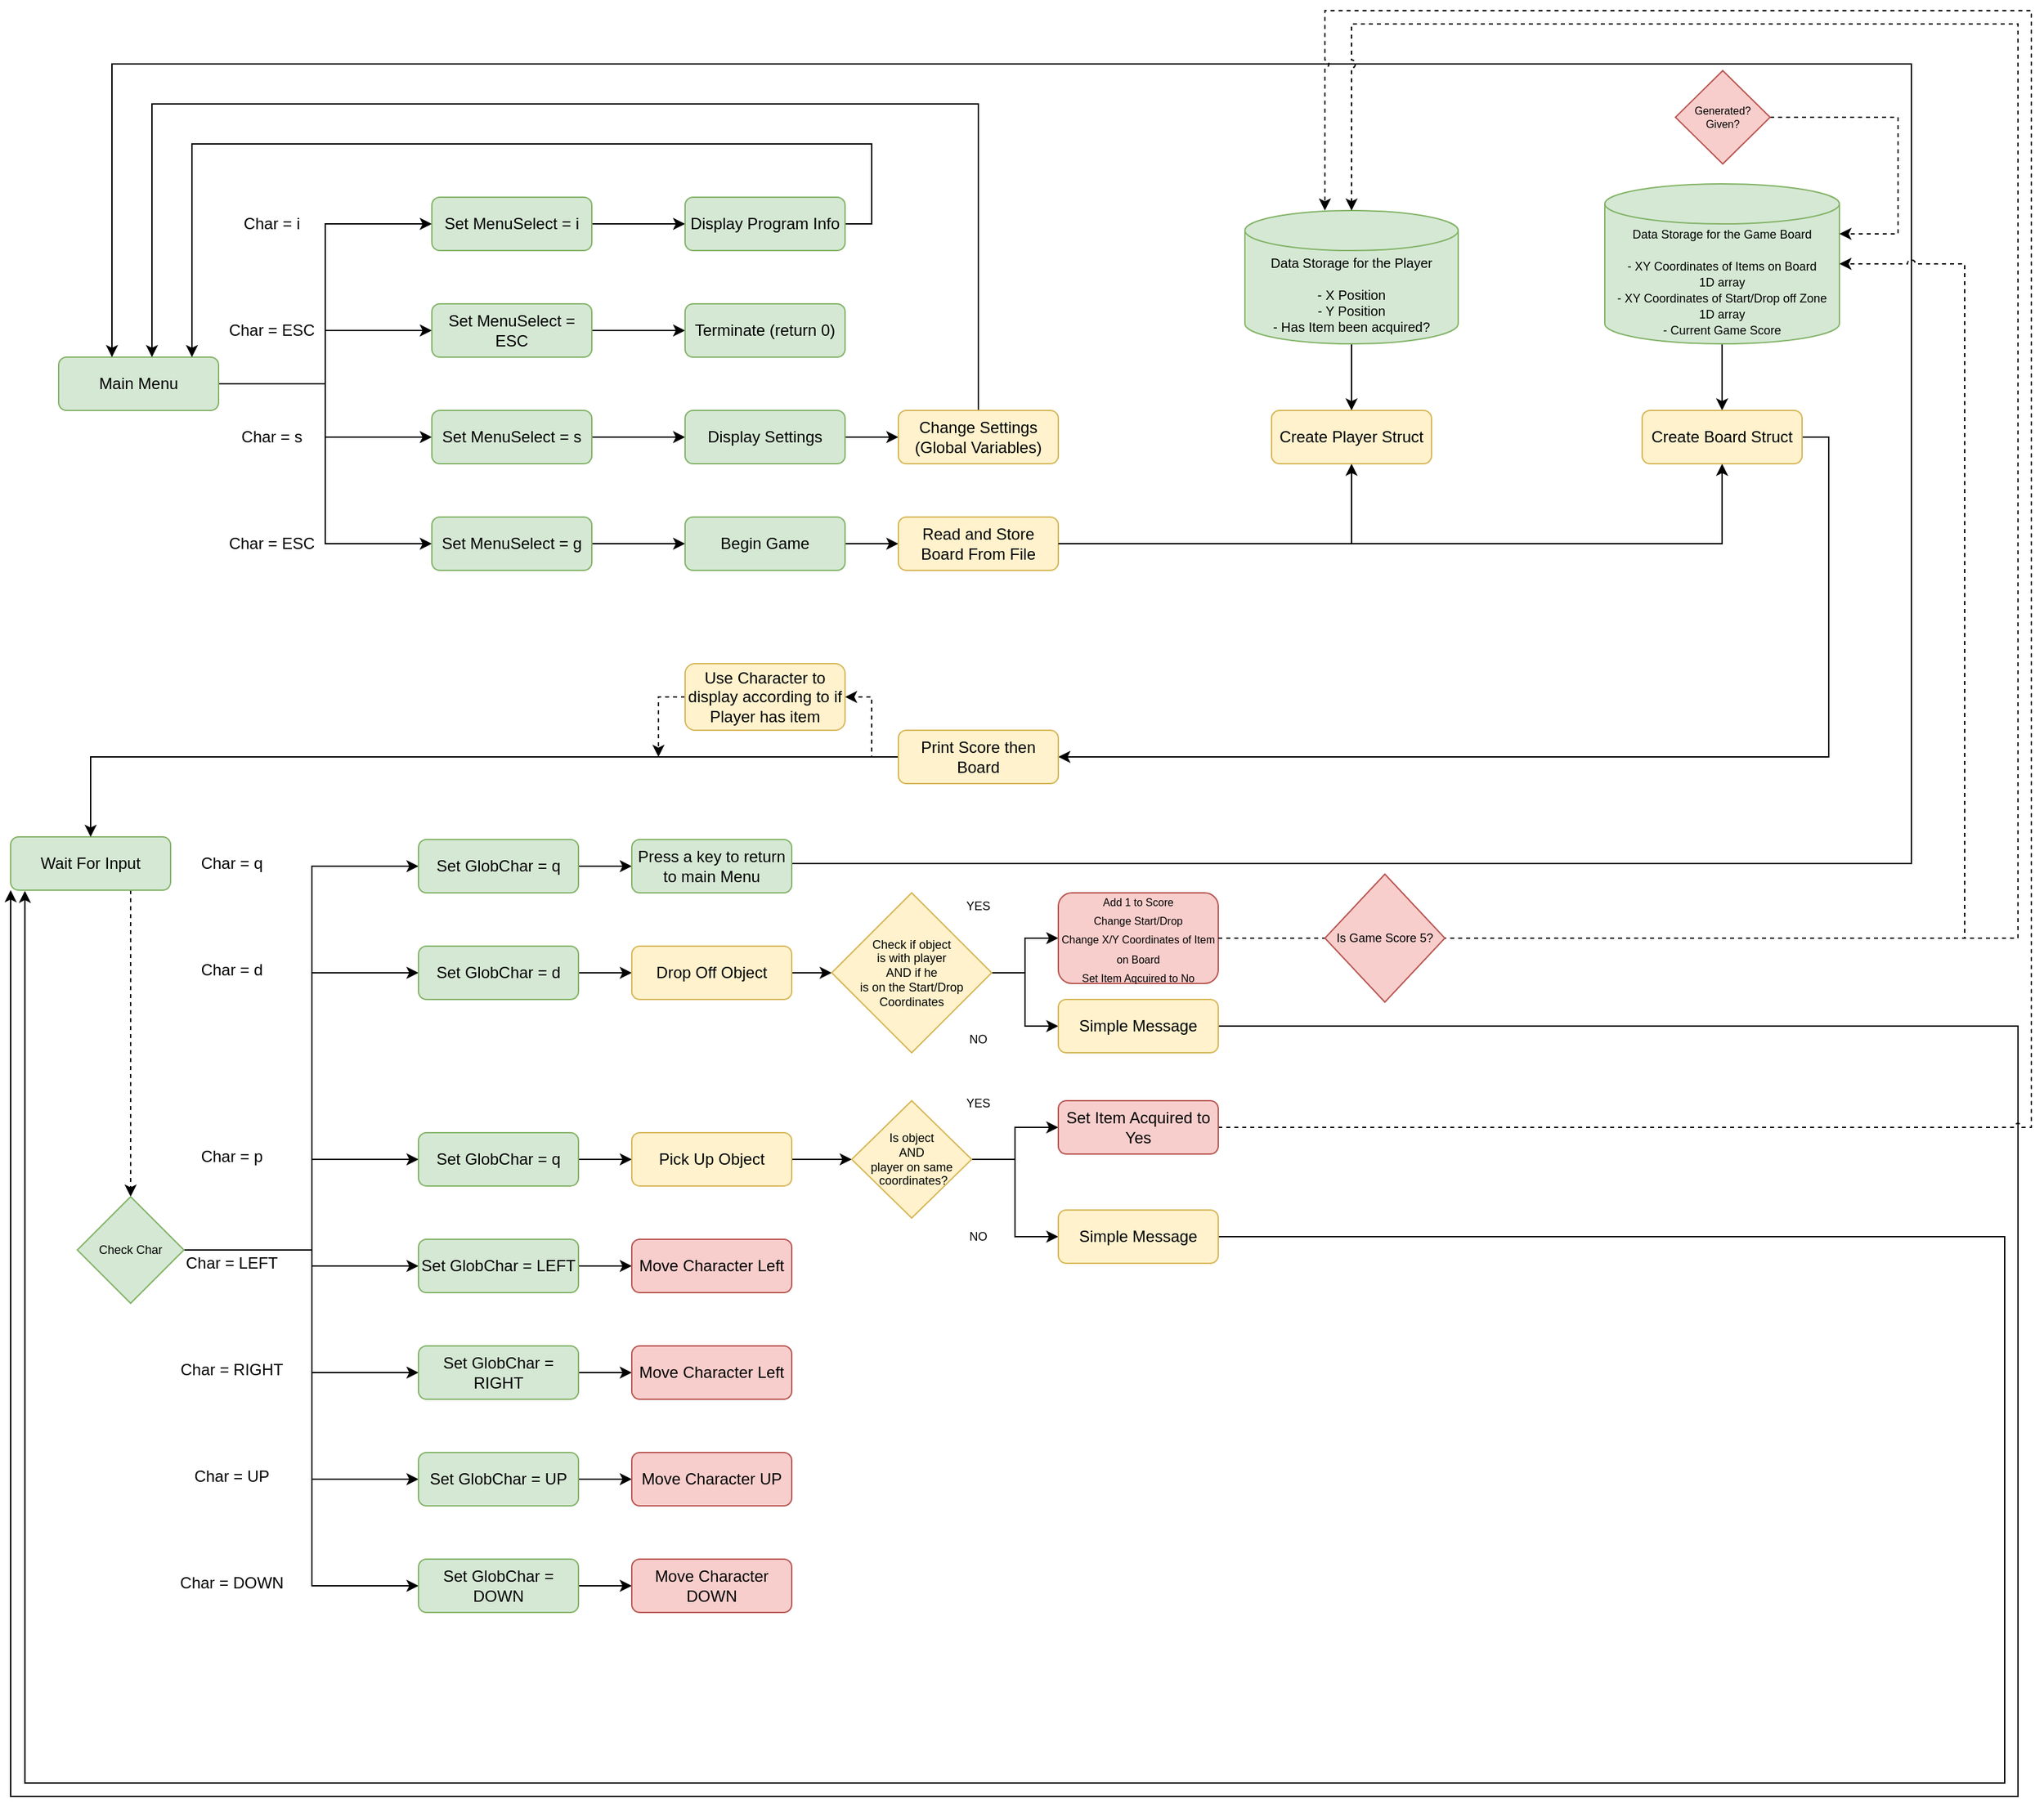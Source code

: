 <mxfile version="14.7.3" type="device"><diagram id="C5RBs43oDa-KdzZeNtuy" name="Page-1"><mxGraphModel dx="1422" dy="762" grid="1" gridSize="10" guides="1" tooltips="1" connect="1" arrows="1" fold="1" page="1" pageScale="1" pageWidth="827" pageHeight="1169" math="0" shadow="0"><root><mxCell id="WIyWlLk6GJQsqaUBKTNV-0"/><mxCell id="WIyWlLk6GJQsqaUBKTNV-1" parent="WIyWlLk6GJQsqaUBKTNV-0"/><mxCell id="qCVKLZV5B1UvYebXT7lC-107" style="edgeStyle=orthogonalEdgeStyle;rounded=0;jumpStyle=arc;orthogonalLoop=1;jettySize=auto;html=1;exitX=0.75;exitY=1;exitDx=0;exitDy=0;entryX=0.5;entryY=0;entryDx=0;entryDy=0;dashed=1;fontSize=9;strokeColor=#000000;" edge="1" parent="WIyWlLk6GJQsqaUBKTNV-1" source="WIyWlLk6GJQsqaUBKTNV-3" target="qCVKLZV5B1UvYebXT7lC-106"><mxGeometry relative="1" as="geometry"/></mxCell><mxCell id="WIyWlLk6GJQsqaUBKTNV-3" value="Wait For Input" style="rounded=1;whiteSpace=wrap;html=1;fontSize=12;glass=0;strokeWidth=1;shadow=0;fillColor=#d5e8d4;strokeColor=#82b366;" parent="WIyWlLk6GJQsqaUBKTNV-1" vertex="1"><mxGeometry x="14" y="640" width="120" height="40" as="geometry"/></mxCell><mxCell id="qCVKLZV5B1UvYebXT7lC-5" style="edgeStyle=orthogonalEdgeStyle;rounded=0;orthogonalLoop=1;jettySize=auto;html=1;exitX=1;exitY=0.5;exitDx=0;exitDy=0;entryX=0;entryY=0.5;entryDx=0;entryDy=0;fillColor=#d5e8d4;" edge="1" parent="WIyWlLk6GJQsqaUBKTNV-1" source="qCVKLZV5B1UvYebXT7lC-106" target="qCVKLZV5B1UvYebXT7lC-0"><mxGeometry relative="1" as="geometry"><mxPoint x="160" y="1002" as="sourcePoint"/><Array as="points"><mxPoint x="240" y="950"/><mxPoint x="240" y="882"/></Array></mxGeometry></mxCell><mxCell id="qCVKLZV5B1UvYebXT7lC-6" style="edgeStyle=orthogonalEdgeStyle;rounded=0;orthogonalLoop=1;jettySize=auto;html=1;exitX=0.25;exitY=0;exitDx=0;exitDy=0;entryX=0;entryY=0.5;entryDx=0;entryDy=0;fillColor=#d5e8d4;" edge="1" parent="WIyWlLk6GJQsqaUBKTNV-1" source="qCVKLZV5B1UvYebXT7lC-13" target="qCVKLZV5B1UvYebXT7lC-1"><mxGeometry relative="1" as="geometry"><mxPoint x="160" y="1002" as="sourcePoint"/><Array as="points"><mxPoint x="240" y="950"/><mxPoint x="240" y="962"/></Array></mxGeometry></mxCell><mxCell id="qCVKLZV5B1UvYebXT7lC-7" style="edgeStyle=orthogonalEdgeStyle;rounded=0;orthogonalLoop=1;jettySize=auto;html=1;exitX=0.25;exitY=0;exitDx=0;exitDy=0;entryX=0;entryY=0.5;entryDx=0;entryDy=0;fillColor=#d5e8d4;" edge="1" parent="WIyWlLk6GJQsqaUBKTNV-1" source="qCVKLZV5B1UvYebXT7lC-13" target="qCVKLZV5B1UvYebXT7lC-2"><mxGeometry relative="1" as="geometry"><mxPoint x="160" y="1002" as="sourcePoint"/><Array as="points"><mxPoint x="240" y="950"/><mxPoint x="240" y="1042"/></Array></mxGeometry></mxCell><mxCell id="qCVKLZV5B1UvYebXT7lC-8" style="edgeStyle=orthogonalEdgeStyle;rounded=0;orthogonalLoop=1;jettySize=auto;html=1;exitX=0.25;exitY=0;exitDx=0;exitDy=0;entryX=0;entryY=0.5;entryDx=0;entryDy=0;fillColor=#d5e8d4;" edge="1" parent="WIyWlLk6GJQsqaUBKTNV-1" source="qCVKLZV5B1UvYebXT7lC-13" target="qCVKLZV5B1UvYebXT7lC-3"><mxGeometry relative="1" as="geometry"><mxPoint x="160" y="1002" as="sourcePoint"/><Array as="points"><mxPoint x="240" y="950"/><mxPoint x="240" y="1122"/></Array></mxGeometry></mxCell><mxCell id="qCVKLZV5B1UvYebXT7lC-9" style="edgeStyle=orthogonalEdgeStyle;rounded=0;orthogonalLoop=1;jettySize=auto;html=1;entryX=0;entryY=0.5;entryDx=0;entryDy=0;fillColor=#d5e8d4;exitX=1;exitY=0.5;exitDx=0;exitDy=0;" edge="1" parent="WIyWlLk6GJQsqaUBKTNV-1" source="qCVKLZV5B1UvYebXT7lC-106" target="qCVKLZV5B1UvYebXT7lC-4"><mxGeometry relative="1" as="geometry"><mxPoint x="170" y="1002" as="sourcePoint"/><Array as="points"><mxPoint x="240" y="950"/><mxPoint x="240" y="1202"/></Array></mxGeometry></mxCell><mxCell id="qCVKLZV5B1UvYebXT7lC-11" style="edgeStyle=orthogonalEdgeStyle;rounded=0;orthogonalLoop=1;jettySize=auto;html=1;exitX=0.25;exitY=0;exitDx=0;exitDy=0;entryX=0;entryY=0.5;entryDx=0;entryDy=0;fillColor=#d5e8d4;" edge="1" parent="WIyWlLk6GJQsqaUBKTNV-1" source="qCVKLZV5B1UvYebXT7lC-13" target="WIyWlLk6GJQsqaUBKTNV-7"><mxGeometry relative="1" as="geometry"><mxPoint x="160" y="942" as="sourcePoint"/><Array as="points"><mxPoint x="240" y="950"/><mxPoint x="240" y="742"/></Array></mxGeometry></mxCell><mxCell id="qCVKLZV5B1UvYebXT7lC-51" style="edgeStyle=orthogonalEdgeStyle;rounded=0;orthogonalLoop=1;jettySize=auto;html=1;entryX=0;entryY=0.5;entryDx=0;entryDy=0;fillColor=#d5e8d4;exitX=1;exitY=0.5;exitDx=0;exitDy=0;" edge="1" parent="WIyWlLk6GJQsqaUBKTNV-1" source="qCVKLZV5B1UvYebXT7lC-106" target="qCVKLZV5B1UvYebXT7lC-50"><mxGeometry relative="1" as="geometry"><mxPoint x="160" y="1000" as="sourcePoint"/><Array as="points"><mxPoint x="240" y="950"/><mxPoint x="240" y="662"/></Array></mxGeometry></mxCell><mxCell id="qCVKLZV5B1UvYebXT7lC-58" style="edgeStyle=orthogonalEdgeStyle;rounded=0;orthogonalLoop=1;jettySize=auto;html=1;exitX=1;exitY=0.5;exitDx=0;exitDy=0;" edge="1" parent="WIyWlLk6GJQsqaUBKTNV-1" source="WIyWlLk6GJQsqaUBKTNV-7" target="qCVKLZV5B1UvYebXT7lC-57"><mxGeometry relative="1" as="geometry"/></mxCell><mxCell id="WIyWlLk6GJQsqaUBKTNV-7" value="Set GlobChar = d" style="rounded=1;whiteSpace=wrap;html=1;fontSize=12;glass=0;strokeWidth=1;shadow=0;fillColor=#d5e8d4;strokeColor=#82b366;" parent="WIyWlLk6GJQsqaUBKTNV-1" vertex="1"><mxGeometry x="320" y="722" width="120" height="40" as="geometry"/></mxCell><mxCell id="qCVKLZV5B1UvYebXT7lC-54" style="edgeStyle=orthogonalEdgeStyle;rounded=0;orthogonalLoop=1;jettySize=auto;html=1;exitX=1;exitY=0.5;exitDx=0;exitDy=0;" edge="1" parent="WIyWlLk6GJQsqaUBKTNV-1" source="qCVKLZV5B1UvYebXT7lC-0" target="qCVKLZV5B1UvYebXT7lC-53"><mxGeometry relative="1" as="geometry"/></mxCell><mxCell id="qCVKLZV5B1UvYebXT7lC-0" value="Set GlobChar = q" style="rounded=1;whiteSpace=wrap;html=1;fontSize=12;glass=0;strokeWidth=1;shadow=0;fillColor=#d5e8d4;strokeColor=#82b366;" vertex="1" parent="WIyWlLk6GJQsqaUBKTNV-1"><mxGeometry x="320" y="862" width="120" height="40" as="geometry"/></mxCell><mxCell id="qCVKLZV5B1UvYebXT7lC-63" style="edgeStyle=orthogonalEdgeStyle;rounded=0;orthogonalLoop=1;jettySize=auto;html=1;exitX=1;exitY=0.5;exitDx=0;exitDy=0;entryX=0;entryY=0.5;entryDx=0;entryDy=0;" edge="1" parent="WIyWlLk6GJQsqaUBKTNV-1" source="qCVKLZV5B1UvYebXT7lC-1" target="qCVKLZV5B1UvYebXT7lC-59"><mxGeometry relative="1" as="geometry"/></mxCell><mxCell id="qCVKLZV5B1UvYebXT7lC-1" value="Set GlobChar = LEFT" style="rounded=1;whiteSpace=wrap;html=1;fontSize=12;glass=0;strokeWidth=1;shadow=0;fillColor=#d5e8d4;strokeColor=#82b366;" vertex="1" parent="WIyWlLk6GJQsqaUBKTNV-1"><mxGeometry x="320" y="942" width="120" height="40" as="geometry"/></mxCell><mxCell id="qCVKLZV5B1UvYebXT7lC-64" style="edgeStyle=orthogonalEdgeStyle;rounded=0;orthogonalLoop=1;jettySize=auto;html=1;exitX=1;exitY=0.5;exitDx=0;exitDy=0;entryX=0;entryY=0.5;entryDx=0;entryDy=0;" edge="1" parent="WIyWlLk6GJQsqaUBKTNV-1" source="qCVKLZV5B1UvYebXT7lC-2" target="qCVKLZV5B1UvYebXT7lC-60"><mxGeometry relative="1" as="geometry"/></mxCell><mxCell id="qCVKLZV5B1UvYebXT7lC-2" value="Set GlobChar = RIGHT" style="rounded=1;whiteSpace=wrap;html=1;fontSize=12;glass=0;strokeWidth=1;shadow=0;fillColor=#d5e8d4;strokeColor=#82b366;" vertex="1" parent="WIyWlLk6GJQsqaUBKTNV-1"><mxGeometry x="320" y="1022" width="120" height="40" as="geometry"/></mxCell><mxCell id="qCVKLZV5B1UvYebXT7lC-65" style="edgeStyle=orthogonalEdgeStyle;rounded=0;orthogonalLoop=1;jettySize=auto;html=1;exitX=1;exitY=0.5;exitDx=0;exitDy=0;entryX=0;entryY=0.5;entryDx=0;entryDy=0;" edge="1" parent="WIyWlLk6GJQsqaUBKTNV-1" source="qCVKLZV5B1UvYebXT7lC-3" target="qCVKLZV5B1UvYebXT7lC-61"><mxGeometry relative="1" as="geometry"/></mxCell><mxCell id="qCVKLZV5B1UvYebXT7lC-3" value="Set GlobChar = UP" style="rounded=1;whiteSpace=wrap;html=1;fontSize=12;glass=0;strokeWidth=1;shadow=0;fillColor=#d5e8d4;strokeColor=#82b366;" vertex="1" parent="WIyWlLk6GJQsqaUBKTNV-1"><mxGeometry x="320" y="1102" width="120" height="40" as="geometry"/></mxCell><mxCell id="qCVKLZV5B1UvYebXT7lC-66" style="edgeStyle=orthogonalEdgeStyle;rounded=0;orthogonalLoop=1;jettySize=auto;html=1;exitX=1;exitY=0.5;exitDx=0;exitDy=0;entryX=0;entryY=0.5;entryDx=0;entryDy=0;" edge="1" parent="WIyWlLk6GJQsqaUBKTNV-1" source="qCVKLZV5B1UvYebXT7lC-4" target="qCVKLZV5B1UvYebXT7lC-62"><mxGeometry relative="1" as="geometry"/></mxCell><mxCell id="qCVKLZV5B1UvYebXT7lC-4" value="Set GlobChar = DOWN" style="rounded=1;whiteSpace=wrap;html=1;fontSize=12;glass=0;strokeWidth=1;shadow=0;fillColor=#d5e8d4;strokeColor=#82b366;" vertex="1" parent="WIyWlLk6GJQsqaUBKTNV-1"><mxGeometry x="320" y="1182" width="120" height="40" as="geometry"/></mxCell><mxCell id="qCVKLZV5B1UvYebXT7lC-10" value="Char = p" style="text;html=1;strokeColor=none;fillColor=none;align=center;verticalAlign=middle;whiteSpace=wrap;rounded=0;" vertex="1" parent="WIyWlLk6GJQsqaUBKTNV-1"><mxGeometry x="120" y="870" width="120" height="20" as="geometry"/></mxCell><mxCell id="qCVKLZV5B1UvYebXT7lC-12" value="Char = d" style="text;html=1;strokeColor=none;fillColor=none;align=center;verticalAlign=middle;whiteSpace=wrap;rounded=0;" vertex="1" parent="WIyWlLk6GJQsqaUBKTNV-1"><mxGeometry x="120" y="730" width="120" height="20" as="geometry"/></mxCell><mxCell id="qCVKLZV5B1UvYebXT7lC-13" value="Char = LEFT" style="text;html=1;strokeColor=none;fillColor=none;align=center;verticalAlign=middle;whiteSpace=wrap;rounded=0;" vertex="1" parent="WIyWlLk6GJQsqaUBKTNV-1"><mxGeometry x="120" y="950" width="120" height="20" as="geometry"/></mxCell><mxCell id="qCVKLZV5B1UvYebXT7lC-14" value="Char = RIGHT" style="text;html=1;strokeColor=none;fillColor=none;align=center;verticalAlign=middle;whiteSpace=wrap;rounded=0;" vertex="1" parent="WIyWlLk6GJQsqaUBKTNV-1"><mxGeometry x="120" y="1030" width="120" height="20" as="geometry"/></mxCell><mxCell id="qCVKLZV5B1UvYebXT7lC-15" value="Char = UP" style="text;html=1;strokeColor=none;fillColor=none;align=center;verticalAlign=middle;whiteSpace=wrap;rounded=0;" vertex="1" parent="WIyWlLk6GJQsqaUBKTNV-1"><mxGeometry x="120" y="1110" width="120" height="20" as="geometry"/></mxCell><mxCell id="qCVKLZV5B1UvYebXT7lC-16" value="Char = DOWN" style="text;html=1;strokeColor=none;fillColor=none;align=center;verticalAlign=middle;whiteSpace=wrap;rounded=0;" vertex="1" parent="WIyWlLk6GJQsqaUBKTNV-1"><mxGeometry x="120" y="1190" width="120" height="20" as="geometry"/></mxCell><mxCell id="qCVKLZV5B1UvYebXT7lC-23" style="edgeStyle=orthogonalEdgeStyle;rounded=0;orthogonalLoop=1;jettySize=auto;html=1;exitX=1;exitY=0.5;exitDx=0;exitDy=0;entryX=0;entryY=0.5;entryDx=0;entryDy=0;" edge="1" parent="WIyWlLk6GJQsqaUBKTNV-1" source="qCVKLZV5B1UvYebXT7lC-17" target="qCVKLZV5B1UvYebXT7lC-18"><mxGeometry relative="1" as="geometry"/></mxCell><mxCell id="qCVKLZV5B1UvYebXT7lC-24" style="edgeStyle=orthogonalEdgeStyle;rounded=0;orthogonalLoop=1;jettySize=auto;html=1;exitX=1;exitY=0.5;exitDx=0;exitDy=0;entryX=0;entryY=0.5;entryDx=0;entryDy=0;" edge="1" parent="WIyWlLk6GJQsqaUBKTNV-1" source="qCVKLZV5B1UvYebXT7lC-17" target="qCVKLZV5B1UvYebXT7lC-21"><mxGeometry relative="1" as="geometry"/></mxCell><mxCell id="qCVKLZV5B1UvYebXT7lC-25" style="edgeStyle=orthogonalEdgeStyle;rounded=0;orthogonalLoop=1;jettySize=auto;html=1;exitX=1;exitY=0.5;exitDx=0;exitDy=0;entryX=0;entryY=0.5;entryDx=0;entryDy=0;" edge="1" parent="WIyWlLk6GJQsqaUBKTNV-1" source="qCVKLZV5B1UvYebXT7lC-17" target="qCVKLZV5B1UvYebXT7lC-20"><mxGeometry relative="1" as="geometry"/></mxCell><mxCell id="qCVKLZV5B1UvYebXT7lC-26" style="edgeStyle=orthogonalEdgeStyle;rounded=0;orthogonalLoop=1;jettySize=auto;html=1;exitX=1;exitY=0.5;exitDx=0;exitDy=0;entryX=0;entryY=0.5;entryDx=0;entryDy=0;" edge="1" parent="WIyWlLk6GJQsqaUBKTNV-1" source="qCVKLZV5B1UvYebXT7lC-17" target="qCVKLZV5B1UvYebXT7lC-19"><mxGeometry relative="1" as="geometry"/></mxCell><mxCell id="qCVKLZV5B1UvYebXT7lC-17" value="Main Menu" style="rounded=1;whiteSpace=wrap;html=1;fontSize=12;glass=0;strokeWidth=1;shadow=0;fillColor=#d5e8d4;strokeColor=#82b366;" vertex="1" parent="WIyWlLk6GJQsqaUBKTNV-1"><mxGeometry x="50" y="280" width="120" height="40" as="geometry"/></mxCell><mxCell id="qCVKLZV5B1UvYebXT7lC-32" style="edgeStyle=orthogonalEdgeStyle;rounded=0;orthogonalLoop=1;jettySize=auto;html=1;exitX=1;exitY=0.5;exitDx=0;exitDy=0;entryX=0;entryY=0.5;entryDx=0;entryDy=0;" edge="1" parent="WIyWlLk6GJQsqaUBKTNV-1" source="qCVKLZV5B1UvYebXT7lC-18" target="qCVKLZV5B1UvYebXT7lC-31"><mxGeometry relative="1" as="geometry"/></mxCell><mxCell id="qCVKLZV5B1UvYebXT7lC-18" value="Set MenuSelect = i" style="rounded=1;whiteSpace=wrap;html=1;fontSize=12;glass=0;strokeWidth=1;shadow=0;fillColor=#d5e8d4;strokeColor=#82b366;" vertex="1" parent="WIyWlLk6GJQsqaUBKTNV-1"><mxGeometry x="330" y="160" width="120" height="40" as="geometry"/></mxCell><mxCell id="qCVKLZV5B1UvYebXT7lC-42" style="edgeStyle=orthogonalEdgeStyle;rounded=0;orthogonalLoop=1;jettySize=auto;html=1;exitX=1;exitY=0.5;exitDx=0;exitDy=0;" edge="1" parent="WIyWlLk6GJQsqaUBKTNV-1" source="qCVKLZV5B1UvYebXT7lC-19"><mxGeometry relative="1" as="geometry"><mxPoint x="520" y="420" as="targetPoint"/></mxGeometry></mxCell><mxCell id="qCVKLZV5B1UvYebXT7lC-19" value="Set MenuSelect = g" style="rounded=1;whiteSpace=wrap;html=1;fontSize=12;glass=0;strokeWidth=1;shadow=0;fillColor=#d5e8d4;strokeColor=#82b366;" vertex="1" parent="WIyWlLk6GJQsqaUBKTNV-1"><mxGeometry x="330" y="400" width="120" height="40" as="geometry"/></mxCell><mxCell id="qCVKLZV5B1UvYebXT7lC-36" style="edgeStyle=orthogonalEdgeStyle;rounded=0;orthogonalLoop=1;jettySize=auto;html=1;exitX=1;exitY=0.5;exitDx=0;exitDy=0;entryX=0;entryY=0.5;entryDx=0;entryDy=0;" edge="1" parent="WIyWlLk6GJQsqaUBKTNV-1" source="qCVKLZV5B1UvYebXT7lC-20" target="qCVKLZV5B1UvYebXT7lC-35"><mxGeometry relative="1" as="geometry"/></mxCell><mxCell id="qCVKLZV5B1UvYebXT7lC-20" value="Set MenuSelect = s" style="rounded=1;whiteSpace=wrap;html=1;fontSize=12;glass=0;strokeWidth=1;shadow=0;fillColor=#d5e8d4;strokeColor=#82b366;" vertex="1" parent="WIyWlLk6GJQsqaUBKTNV-1"><mxGeometry x="330" y="320" width="120" height="40" as="geometry"/></mxCell><mxCell id="qCVKLZV5B1UvYebXT7lC-41" style="edgeStyle=orthogonalEdgeStyle;rounded=0;orthogonalLoop=1;jettySize=auto;html=1;exitX=1;exitY=0.5;exitDx=0;exitDy=0;entryX=0;entryY=0.5;entryDx=0;entryDy=0;" edge="1" parent="WIyWlLk6GJQsqaUBKTNV-1" source="qCVKLZV5B1UvYebXT7lC-21" target="qCVKLZV5B1UvYebXT7lC-40"><mxGeometry relative="1" as="geometry"/></mxCell><mxCell id="qCVKLZV5B1UvYebXT7lC-21" value="Set MenuSelect = ESC" style="rounded=1;whiteSpace=wrap;html=1;fontSize=12;glass=0;strokeWidth=1;shadow=0;fillColor=#d5e8d4;strokeColor=#82b366;" vertex="1" parent="WIyWlLk6GJQsqaUBKTNV-1"><mxGeometry x="330" y="240" width="120" height="40" as="geometry"/></mxCell><mxCell id="qCVKLZV5B1UvYebXT7lC-27" value="Char = i" style="text;html=1;strokeColor=none;fillColor=none;align=center;verticalAlign=middle;whiteSpace=wrap;rounded=0;" vertex="1" parent="WIyWlLk6GJQsqaUBKTNV-1"><mxGeometry x="170" y="170" width="80" height="20" as="geometry"/></mxCell><mxCell id="qCVKLZV5B1UvYebXT7lC-28" value="Char = ESC" style="text;html=1;strokeColor=none;fillColor=none;align=center;verticalAlign=middle;whiteSpace=wrap;rounded=0;" vertex="1" parent="WIyWlLk6GJQsqaUBKTNV-1"><mxGeometry x="170" y="250" width="80" height="20" as="geometry"/></mxCell><mxCell id="qCVKLZV5B1UvYebXT7lC-29" value="Char = s" style="text;html=1;strokeColor=none;fillColor=none;align=center;verticalAlign=middle;whiteSpace=wrap;rounded=0;" vertex="1" parent="WIyWlLk6GJQsqaUBKTNV-1"><mxGeometry x="170" y="330" width="80" height="20" as="geometry"/></mxCell><mxCell id="qCVKLZV5B1UvYebXT7lC-30" value="Char = ESC" style="text;html=1;strokeColor=none;fillColor=none;align=center;verticalAlign=middle;whiteSpace=wrap;rounded=0;" vertex="1" parent="WIyWlLk6GJQsqaUBKTNV-1"><mxGeometry x="170" y="410" width="80" height="20" as="geometry"/></mxCell><mxCell id="qCVKLZV5B1UvYebXT7lC-34" style="edgeStyle=orthogonalEdgeStyle;rounded=0;orthogonalLoop=1;jettySize=auto;html=1;exitX=1;exitY=0.5;exitDx=0;exitDy=0;" edge="1" parent="WIyWlLk6GJQsqaUBKTNV-1" source="qCVKLZV5B1UvYebXT7lC-31"><mxGeometry relative="1" as="geometry"><mxPoint x="150" y="280" as="targetPoint"/><Array as="points"><mxPoint x="660" y="180"/><mxPoint x="660" y="120"/><mxPoint x="150" y="120"/><mxPoint x="150" y="280"/></Array></mxGeometry></mxCell><mxCell id="qCVKLZV5B1UvYebXT7lC-31" value="Display Program Info" style="rounded=1;whiteSpace=wrap;html=1;fontSize=12;glass=0;strokeWidth=1;shadow=0;fillColor=#d5e8d4;strokeColor=#82b366;" vertex="1" parent="WIyWlLk6GJQsqaUBKTNV-1"><mxGeometry x="520" y="160" width="120" height="40" as="geometry"/></mxCell><mxCell id="qCVKLZV5B1UvYebXT7lC-38" style="edgeStyle=orthogonalEdgeStyle;rounded=0;orthogonalLoop=1;jettySize=auto;html=1;exitX=1;exitY=0.5;exitDx=0;exitDy=0;entryX=0;entryY=0.5;entryDx=0;entryDy=0;" edge="1" parent="WIyWlLk6GJQsqaUBKTNV-1" source="qCVKLZV5B1UvYebXT7lC-35" target="qCVKLZV5B1UvYebXT7lC-37"><mxGeometry relative="1" as="geometry"/></mxCell><mxCell id="qCVKLZV5B1UvYebXT7lC-35" value="Display Settings" style="rounded=1;whiteSpace=wrap;html=1;fontSize=12;glass=0;strokeWidth=1;shadow=0;fillColor=#d5e8d4;strokeColor=#82b366;" vertex="1" parent="WIyWlLk6GJQsqaUBKTNV-1"><mxGeometry x="520" y="320" width="120" height="40" as="geometry"/></mxCell><mxCell id="qCVKLZV5B1UvYebXT7lC-39" style="edgeStyle=orthogonalEdgeStyle;rounded=0;orthogonalLoop=1;jettySize=auto;html=1;exitX=0.5;exitY=0;exitDx=0;exitDy=0;" edge="1" parent="WIyWlLk6GJQsqaUBKTNV-1" source="qCVKLZV5B1UvYebXT7lC-37"><mxGeometry relative="1" as="geometry"><mxPoint x="120" y="280" as="targetPoint"/><Array as="points"><mxPoint x="740" y="90"/><mxPoint x="120" y="90"/><mxPoint x="120" y="280"/></Array></mxGeometry></mxCell><mxCell id="qCVKLZV5B1UvYebXT7lC-37" value="Change Settings (Global Variables)" style="rounded=1;whiteSpace=wrap;html=1;fontSize=12;glass=0;strokeWidth=1;shadow=0;fillColor=#fff2cc;strokeColor=#d6b656;" vertex="1" parent="WIyWlLk6GJQsqaUBKTNV-1"><mxGeometry x="680" y="320" width="120" height="40" as="geometry"/></mxCell><mxCell id="qCVKLZV5B1UvYebXT7lC-40" value="Terminate (return 0)" style="rounded=1;whiteSpace=wrap;html=1;fontSize=12;glass=0;strokeWidth=1;shadow=0;fillColor=#d5e8d4;strokeColor=#82b366;" vertex="1" parent="WIyWlLk6GJQsqaUBKTNV-1"><mxGeometry x="520" y="240" width="120" height="40" as="geometry"/></mxCell><mxCell id="qCVKLZV5B1UvYebXT7lC-46" style="edgeStyle=orthogonalEdgeStyle;rounded=0;orthogonalLoop=1;jettySize=auto;html=1;exitX=1;exitY=0.5;exitDx=0;exitDy=0;entryX=0;entryY=0.5;entryDx=0;entryDy=0;" edge="1" parent="WIyWlLk6GJQsqaUBKTNV-1" source="qCVKLZV5B1UvYebXT7lC-43" target="qCVKLZV5B1UvYebXT7lC-45"><mxGeometry relative="1" as="geometry"/></mxCell><mxCell id="qCVKLZV5B1UvYebXT7lC-43" value="Begin Game" style="rounded=1;whiteSpace=wrap;html=1;fontSize=12;glass=0;strokeWidth=1;shadow=0;fillColor=#d5e8d4;strokeColor=#82b366;" vertex="1" parent="WIyWlLk6GJQsqaUBKTNV-1"><mxGeometry x="520" y="400" width="120" height="40" as="geometry"/></mxCell><mxCell id="qCVKLZV5B1UvYebXT7lC-45" value="Read and Store Board From File" style="rounded=1;whiteSpace=wrap;html=1;fontSize=12;glass=0;strokeWidth=1;shadow=0;fillColor=#fff2cc;strokeColor=#d6b656;" vertex="1" parent="WIyWlLk6GJQsqaUBKTNV-1"><mxGeometry x="680" y="400" width="120" height="40" as="geometry"/></mxCell><mxCell id="qCVKLZV5B1UvYebXT7lC-75" style="edgeStyle=orthogonalEdgeStyle;rounded=0;orthogonalLoop=1;jettySize=auto;html=1;exitX=1;exitY=0.5;exitDx=0;exitDy=0;entryX=0.5;entryY=1;entryDx=0;entryDy=0;strokeColor=#000000;" edge="1" parent="WIyWlLk6GJQsqaUBKTNV-1" source="qCVKLZV5B1UvYebXT7lC-45" target="qCVKLZV5B1UvYebXT7lC-70"><mxGeometry relative="1" as="geometry"/></mxCell><mxCell id="qCVKLZV5B1UvYebXT7lC-76" style="edgeStyle=orthogonalEdgeStyle;rounded=0;orthogonalLoop=1;jettySize=auto;html=1;exitX=1;exitY=0.5;exitDx=0;exitDy=0;entryX=0.5;entryY=1;entryDx=0;entryDy=0;strokeColor=#000000;" edge="1" parent="WIyWlLk6GJQsqaUBKTNV-1" source="qCVKLZV5B1UvYebXT7lC-45" target="qCVKLZV5B1UvYebXT7lC-73"><mxGeometry relative="1" as="geometry"/></mxCell><mxCell id="qCVKLZV5B1UvYebXT7lC-56" style="edgeStyle=orthogonalEdgeStyle;rounded=0;orthogonalLoop=1;jettySize=auto;html=1;exitX=1;exitY=0.5;exitDx=0;exitDy=0;entryX=0;entryY=0.5;entryDx=0;entryDy=0;" edge="1" parent="WIyWlLk6GJQsqaUBKTNV-1" source="qCVKLZV5B1UvYebXT7lC-50" target="qCVKLZV5B1UvYebXT7lC-55"><mxGeometry relative="1" as="geometry"/></mxCell><mxCell id="qCVKLZV5B1UvYebXT7lC-50" value="Set GlobChar = q" style="rounded=1;whiteSpace=wrap;html=1;fontSize=12;glass=0;strokeWidth=1;shadow=0;fillColor=#d5e8d4;strokeColor=#82b366;" vertex="1" parent="WIyWlLk6GJQsqaUBKTNV-1"><mxGeometry x="320" y="642" width="120" height="40" as="geometry"/></mxCell><mxCell id="qCVKLZV5B1UvYebXT7lC-52" value="Char = q" style="text;html=1;strokeColor=none;fillColor=none;align=center;verticalAlign=middle;whiteSpace=wrap;rounded=0;" vertex="1" parent="WIyWlLk6GJQsqaUBKTNV-1"><mxGeometry x="120" y="650" width="120" height="20" as="geometry"/></mxCell><mxCell id="qCVKLZV5B1UvYebXT7lC-108" style="edgeStyle=orthogonalEdgeStyle;rounded=0;jumpStyle=arc;orthogonalLoop=1;jettySize=auto;html=1;exitX=1;exitY=0.5;exitDx=0;exitDy=0;entryX=0;entryY=0.5;entryDx=0;entryDy=0;fontSize=9;strokeColor=#000000;" edge="1" parent="WIyWlLk6GJQsqaUBKTNV-1" source="qCVKLZV5B1UvYebXT7lC-53" target="qCVKLZV5B1UvYebXT7lC-105"><mxGeometry relative="1" as="geometry"/></mxCell><mxCell id="qCVKLZV5B1UvYebXT7lC-53" value="Pick Up Object" style="rounded=1;whiteSpace=wrap;html=1;fontSize=12;glass=0;strokeWidth=1;shadow=0;fillColor=#fff2cc;strokeColor=#d6b656;" vertex="1" parent="WIyWlLk6GJQsqaUBKTNV-1"><mxGeometry x="480" y="862" width="120" height="40" as="geometry"/></mxCell><mxCell id="qCVKLZV5B1UvYebXT7lC-67" style="edgeStyle=orthogonalEdgeStyle;rounded=0;orthogonalLoop=1;jettySize=auto;html=1;exitX=1;exitY=0.5;exitDx=0;exitDy=0;" edge="1" parent="WIyWlLk6GJQsqaUBKTNV-1" source="qCVKLZV5B1UvYebXT7lC-55"><mxGeometry relative="1" as="geometry"><mxPoint x="90" y="280" as="targetPoint"/><Array as="points"><mxPoint x="600" y="660"/><mxPoint x="1440" y="660"/><mxPoint x="1440" y="60"/><mxPoint x="90" y="60"/></Array></mxGeometry></mxCell><mxCell id="qCVKLZV5B1UvYebXT7lC-55" value="Press a key to return to main Menu" style="rounded=1;whiteSpace=wrap;html=1;fontSize=12;glass=0;strokeWidth=1;shadow=0;fillColor=#d5e8d4;strokeColor=#82b366;" vertex="1" parent="WIyWlLk6GJQsqaUBKTNV-1"><mxGeometry x="480" y="642" width="120" height="40" as="geometry"/></mxCell><mxCell id="qCVKLZV5B1UvYebXT7lC-95" style="edgeStyle=orthogonalEdgeStyle;rounded=0;orthogonalLoop=1;jettySize=auto;html=1;exitX=1;exitY=0.5;exitDx=0;exitDy=0;entryX=0;entryY=0.5;entryDx=0;entryDy=0;fontSize=9;strokeColor=#000000;" edge="1" parent="WIyWlLk6GJQsqaUBKTNV-1" source="qCVKLZV5B1UvYebXT7lC-57" target="qCVKLZV5B1UvYebXT7lC-85"><mxGeometry relative="1" as="geometry"/></mxCell><mxCell id="qCVKLZV5B1UvYebXT7lC-57" value="Drop Off Object" style="rounded=1;whiteSpace=wrap;html=1;fontSize=12;glass=0;strokeWidth=1;shadow=0;fillColor=#fff2cc;strokeColor=#d6b656;" vertex="1" parent="WIyWlLk6GJQsqaUBKTNV-1"><mxGeometry x="480" y="722" width="120" height="40" as="geometry"/></mxCell><mxCell id="qCVKLZV5B1UvYebXT7lC-59" value="Move Character Left" style="rounded=1;whiteSpace=wrap;html=1;fontSize=12;glass=0;strokeWidth=1;shadow=0;fillColor=#f8cecc;strokeColor=#b85450;" vertex="1" parent="WIyWlLk6GJQsqaUBKTNV-1"><mxGeometry x="480" y="942" width="120" height="40" as="geometry"/></mxCell><mxCell id="qCVKLZV5B1UvYebXT7lC-60" value="Move Character Left" style="rounded=1;whiteSpace=wrap;html=1;fontSize=12;glass=0;strokeWidth=1;shadow=0;fillColor=#f8cecc;strokeColor=#b85450;" vertex="1" parent="WIyWlLk6GJQsqaUBKTNV-1"><mxGeometry x="480" y="1022" width="120" height="40" as="geometry"/></mxCell><mxCell id="qCVKLZV5B1UvYebXT7lC-61" value="Move Character UP" style="rounded=1;whiteSpace=wrap;html=1;fontSize=12;glass=0;strokeWidth=1;shadow=0;fillColor=#f8cecc;strokeColor=#b85450;" vertex="1" parent="WIyWlLk6GJQsqaUBKTNV-1"><mxGeometry x="480" y="1102" width="120" height="40" as="geometry"/></mxCell><mxCell id="qCVKLZV5B1UvYebXT7lC-62" value="Move Character DOWN" style="rounded=1;whiteSpace=wrap;html=1;fontSize=12;glass=0;strokeWidth=1;shadow=0;fillColor=#f8cecc;strokeColor=#b85450;" vertex="1" parent="WIyWlLk6GJQsqaUBKTNV-1"><mxGeometry x="480" y="1182" width="120" height="40" as="geometry"/></mxCell><mxCell id="qCVKLZV5B1UvYebXT7lC-71" style="edgeStyle=orthogonalEdgeStyle;rounded=0;orthogonalLoop=1;jettySize=auto;html=1;exitX=0.5;exitY=1;exitDx=0;exitDy=0;exitPerimeter=0;strokeColor=#000000;" edge="1" parent="WIyWlLk6GJQsqaUBKTNV-1" source="qCVKLZV5B1UvYebXT7lC-69"><mxGeometry relative="1" as="geometry"><mxPoint x="1020" y="320" as="targetPoint"/></mxGeometry></mxCell><mxCell id="qCVKLZV5B1UvYebXT7lC-69" value="Data Storage for the Player&lt;br style=&quot;font-size: 10px;&quot;&gt;&lt;br style=&quot;font-size: 10px;&quot;&gt;- X Position&lt;br style=&quot;font-size: 10px;&quot;&gt;- Y Position&lt;br style=&quot;font-size: 10px;&quot;&gt;- Has Item been acquired?" style="shape=cylinder3;whiteSpace=wrap;html=1;boundedLbl=1;backgroundOutline=1;size=15;fontSize=10;fillColor=#d5e8d4;strokeColor=#82b366;" vertex="1" parent="WIyWlLk6GJQsqaUBKTNV-1"><mxGeometry x="940" y="170" width="160" height="100" as="geometry"/></mxCell><mxCell id="qCVKLZV5B1UvYebXT7lC-70" value="Create Player Struct" style="rounded=1;whiteSpace=wrap;html=1;fontSize=12;glass=0;strokeWidth=1;shadow=0;fillColor=#fff2cc;strokeColor=#d6b656;" vertex="1" parent="WIyWlLk6GJQsqaUBKTNV-1"><mxGeometry x="960" y="320" width="120" height="40" as="geometry"/></mxCell><mxCell id="qCVKLZV5B1UvYebXT7lC-74" style="edgeStyle=orthogonalEdgeStyle;rounded=0;orthogonalLoop=1;jettySize=auto;html=1;exitX=0.5;exitY=1;exitDx=0;exitDy=0;exitPerimeter=0;entryX=0.5;entryY=0;entryDx=0;entryDy=0;strokeColor=#000000;" edge="1" parent="WIyWlLk6GJQsqaUBKTNV-1" source="qCVKLZV5B1UvYebXT7lC-72" target="qCVKLZV5B1UvYebXT7lC-73"><mxGeometry relative="1" as="geometry"><mxPoint x="1301" y="320" as="targetPoint"/></mxGeometry></mxCell><mxCell id="qCVKLZV5B1UvYebXT7lC-72" value="&lt;font style=&quot;font-size: 9px&quot;&gt;Data Storage for the Game Board&lt;br&gt;&lt;br&gt;- XY Coordinates of Items on Board&lt;br&gt;1D array&lt;br&gt;- XY Coordinates of Start/Drop off Zone&lt;br&gt;1D array&lt;br&gt;- Current Game Score&lt;/font&gt;" style="shape=cylinder3;whiteSpace=wrap;html=1;boundedLbl=1;backgroundOutline=1;size=15;fontSize=10;fillColor=#d5e8d4;strokeColor=#82b366;" vertex="1" parent="WIyWlLk6GJQsqaUBKTNV-1"><mxGeometry x="1210" y="150" width="176" height="120" as="geometry"/></mxCell><mxCell id="qCVKLZV5B1UvYebXT7lC-97" style="edgeStyle=orthogonalEdgeStyle;rounded=0;orthogonalLoop=1;jettySize=auto;html=1;exitX=1;exitY=0.5;exitDx=0;exitDy=0;entryX=1;entryY=0.5;entryDx=0;entryDy=0;fontSize=9;strokeColor=#000000;" edge="1" parent="WIyWlLk6GJQsqaUBKTNV-1" source="qCVKLZV5B1UvYebXT7lC-73" target="qCVKLZV5B1UvYebXT7lC-78"><mxGeometry relative="1" as="geometry"/></mxCell><mxCell id="qCVKLZV5B1UvYebXT7lC-73" value="Create Board Struct" style="rounded=1;whiteSpace=wrap;html=1;fontSize=12;glass=0;strokeWidth=1;shadow=0;fillColor=#fff2cc;strokeColor=#d6b656;" vertex="1" parent="WIyWlLk6GJQsqaUBKTNV-1"><mxGeometry x="1238" y="320" width="120" height="40" as="geometry"/></mxCell><mxCell id="qCVKLZV5B1UvYebXT7lC-80" style="edgeStyle=orthogonalEdgeStyle;rounded=0;orthogonalLoop=1;jettySize=auto;html=1;exitX=0;exitY=0.5;exitDx=0;exitDy=0;strokeColor=#000000;" edge="1" parent="WIyWlLk6GJQsqaUBKTNV-1" source="qCVKLZV5B1UvYebXT7lC-78" target="WIyWlLk6GJQsqaUBKTNV-3"><mxGeometry relative="1" as="geometry"/></mxCell><mxCell id="qCVKLZV5B1UvYebXT7lC-103" style="edgeStyle=orthogonalEdgeStyle;rounded=0;jumpStyle=arc;orthogonalLoop=1;jettySize=auto;html=1;exitX=0;exitY=0.5;exitDx=0;exitDy=0;entryX=1;entryY=0.5;entryDx=0;entryDy=0;dashed=1;fontSize=9;strokeColor=#000000;" edge="1" parent="WIyWlLk6GJQsqaUBKTNV-1" source="qCVKLZV5B1UvYebXT7lC-78" target="qCVKLZV5B1UvYebXT7lC-102"><mxGeometry relative="1" as="geometry"/></mxCell><mxCell id="qCVKLZV5B1UvYebXT7lC-78" value="Print Score then Board" style="rounded=1;whiteSpace=wrap;html=1;fontSize=12;glass=0;strokeWidth=1;shadow=0;fillColor=#fff2cc;strokeColor=#d6b656;" vertex="1" parent="WIyWlLk6GJQsqaUBKTNV-1"><mxGeometry x="680" y="560" width="120" height="40" as="geometry"/></mxCell><mxCell id="qCVKLZV5B1UvYebXT7lC-119" style="edgeStyle=orthogonalEdgeStyle;rounded=0;jumpStyle=arc;orthogonalLoop=1;jettySize=auto;html=1;exitX=1;exitY=0.5;exitDx=0;exitDy=0;entryX=1;entryY=0;entryDx=0;entryDy=37.5;entryPerimeter=0;dashed=1;fontSize=9;strokeColor=#000000;" edge="1" parent="WIyWlLk6GJQsqaUBKTNV-1" source="qCVKLZV5B1UvYebXT7lC-82" target="qCVKLZV5B1UvYebXT7lC-72"><mxGeometry relative="1" as="geometry"><Array as="points"><mxPoint x="1430" y="100"/><mxPoint x="1430" y="188"/></Array></mxGeometry></mxCell><mxCell id="qCVKLZV5B1UvYebXT7lC-82" value="Generated?&lt;br style=&quot;font-size: 8px;&quot;&gt;Given?" style="rhombus;whiteSpace=wrap;html=1;fontSize=8;fillColor=#f8cecc;strokeColor=#b85450;" vertex="1" parent="WIyWlLk6GJQsqaUBKTNV-1"><mxGeometry x="1263" y="65" width="71" height="70" as="geometry"/></mxCell><mxCell id="qCVKLZV5B1UvYebXT7lC-88" style="edgeStyle=orthogonalEdgeStyle;rounded=0;orthogonalLoop=1;jettySize=auto;html=1;exitX=1;exitY=0.5;exitDx=0;exitDy=0;fontSize=9;strokeColor=#000000;" edge="1" parent="WIyWlLk6GJQsqaUBKTNV-1" source="qCVKLZV5B1UvYebXT7lC-85" target="qCVKLZV5B1UvYebXT7lC-87"><mxGeometry relative="1" as="geometry"/></mxCell><mxCell id="qCVKLZV5B1UvYebXT7lC-91" style="edgeStyle=orthogonalEdgeStyle;rounded=0;orthogonalLoop=1;jettySize=auto;html=1;exitX=1;exitY=0.5;exitDx=0;exitDy=0;fontSize=9;strokeColor=#000000;" edge="1" parent="WIyWlLk6GJQsqaUBKTNV-1" source="qCVKLZV5B1UvYebXT7lC-85" target="qCVKLZV5B1UvYebXT7lC-90"><mxGeometry relative="1" as="geometry"/></mxCell><mxCell id="qCVKLZV5B1UvYebXT7lC-85" value="Check if object &lt;br&gt;is with player &lt;br&gt;AND if he &lt;br&gt;is on the Start/Drop Coordinates" style="rhombus;whiteSpace=wrap;html=1;fontSize=9;fillColor=#fff2cc;strokeColor=#d6b656;" vertex="1" parent="WIyWlLk6GJQsqaUBKTNV-1"><mxGeometry x="630" y="682" width="120" height="120" as="geometry"/></mxCell><mxCell id="qCVKLZV5B1UvYebXT7lC-96" style="edgeStyle=orthogonalEdgeStyle;rounded=0;orthogonalLoop=1;jettySize=auto;html=1;exitX=1;exitY=0.5;exitDx=0;exitDy=0;entryX=1;entryY=0.5;entryDx=0;entryDy=0;entryPerimeter=0;fontSize=9;strokeColor=#000000;dashed=1;jumpStyle=arc;" edge="1" parent="WIyWlLk6GJQsqaUBKTNV-1" source="qCVKLZV5B1UvYebXT7lC-87" target="qCVKLZV5B1UvYebXT7lC-72"><mxGeometry relative="1" as="geometry"><Array as="points"><mxPoint x="1480" y="716"/><mxPoint x="1480" y="210"/></Array></mxGeometry></mxCell><mxCell id="qCVKLZV5B1UvYebXT7lC-87" value="&lt;font style=&quot;font-size: 8px ; line-height: 50%&quot;&gt;Add 1 to Score&lt;br&gt;Change Start/Drop&lt;br&gt;Change X/Y Coordinates of Item on Board&lt;br&gt;Set Item Aqcuired to No&lt;br&gt;&lt;/font&gt;" style="rounded=1;whiteSpace=wrap;html=1;fontSize=12;glass=0;strokeWidth=1;shadow=0;fillColor=#f8cecc;strokeColor=#b85450;" vertex="1" parent="WIyWlLk6GJQsqaUBKTNV-1"><mxGeometry x="800" y="682" width="120" height="68" as="geometry"/></mxCell><mxCell id="qCVKLZV5B1UvYebXT7lC-89" value="YES" style="text;html=1;strokeColor=none;fillColor=none;align=center;verticalAlign=middle;whiteSpace=wrap;rounded=0;fontSize=9;" vertex="1" parent="WIyWlLk6GJQsqaUBKTNV-1"><mxGeometry x="720" y="682" width="40" height="20" as="geometry"/></mxCell><mxCell id="qCVKLZV5B1UvYebXT7lC-99" style="edgeStyle=orthogonalEdgeStyle;rounded=0;orthogonalLoop=1;jettySize=auto;html=1;exitX=1;exitY=0.5;exitDx=0;exitDy=0;fontSize=9;fillColor=#d5e8d4;entryX=0;entryY=1;entryDx=0;entryDy=0;" edge="1" parent="WIyWlLk6GJQsqaUBKTNV-1" source="qCVKLZV5B1UvYebXT7lC-90" target="WIyWlLk6GJQsqaUBKTNV-3"><mxGeometry relative="1" as="geometry"><mxPoint x="60" y="680" as="targetPoint"/><Array as="points"><mxPoint x="1520" y="782"/><mxPoint x="1520" y="1360"/><mxPoint x="14" y="1360"/></Array></mxGeometry></mxCell><mxCell id="qCVKLZV5B1UvYebXT7lC-90" value="Simple Message" style="rounded=1;whiteSpace=wrap;html=1;fontSize=12;glass=0;strokeWidth=1;shadow=0;fillColor=#fff2cc;strokeColor=#d6b656;" vertex="1" parent="WIyWlLk6GJQsqaUBKTNV-1"><mxGeometry x="800" y="762" width="120" height="40" as="geometry"/></mxCell><mxCell id="qCVKLZV5B1UvYebXT7lC-92" value="NO" style="text;html=1;strokeColor=none;fillColor=none;align=center;verticalAlign=middle;whiteSpace=wrap;rounded=0;fontSize=9;" vertex="1" parent="WIyWlLk6GJQsqaUBKTNV-1"><mxGeometry x="720" y="782" width="40" height="20" as="geometry"/></mxCell><mxCell id="qCVKLZV5B1UvYebXT7lC-100" style="edgeStyle=orthogonalEdgeStyle;rounded=0;orthogonalLoop=1;jettySize=auto;html=1;exitX=1;exitY=0.5;exitDx=0;exitDy=0;entryX=0.5;entryY=0;entryDx=0;entryDy=0;entryPerimeter=0;fontSize=9;strokeColor=#000000;dashed=1;jumpStyle=arc;" edge="1" parent="WIyWlLk6GJQsqaUBKTNV-1" source="qCVKLZV5B1UvYebXT7lC-87" target="qCVKLZV5B1UvYebXT7lC-69"><mxGeometry relative="1" as="geometry"><Array as="points"><mxPoint x="1520" y="716"/><mxPoint x="1520" y="30"/><mxPoint x="1020" y="30"/></Array></mxGeometry></mxCell><mxCell id="qCVKLZV5B1UvYebXT7lC-98" value="Is Game Score 5?" style="rhombus;whiteSpace=wrap;html=1;fontSize=9;fillColor=#f8cecc;strokeColor=#b85450;" vertex="1" parent="WIyWlLk6GJQsqaUBKTNV-1"><mxGeometry x="1000" y="668" width="90" height="96" as="geometry"/></mxCell><mxCell id="qCVKLZV5B1UvYebXT7lC-104" style="edgeStyle=orthogonalEdgeStyle;rounded=0;jumpStyle=arc;orthogonalLoop=1;jettySize=auto;html=1;exitX=0;exitY=0.5;exitDx=0;exitDy=0;dashed=1;fontSize=9;strokeColor=#000000;" edge="1" parent="WIyWlLk6GJQsqaUBKTNV-1" source="qCVKLZV5B1UvYebXT7lC-102"><mxGeometry relative="1" as="geometry"><mxPoint x="500" y="580" as="targetPoint"/></mxGeometry></mxCell><mxCell id="qCVKLZV5B1UvYebXT7lC-102" value="Use Character to display according to if Player has item" style="rounded=1;whiteSpace=wrap;html=1;fontSize=12;glass=0;strokeWidth=1;shadow=0;fillColor=#fff2cc;strokeColor=#d6b656;" vertex="1" parent="WIyWlLk6GJQsqaUBKTNV-1"><mxGeometry x="520" y="510" width="120" height="50" as="geometry"/></mxCell><mxCell id="qCVKLZV5B1UvYebXT7lC-110" style="edgeStyle=orthogonalEdgeStyle;rounded=0;jumpStyle=arc;orthogonalLoop=1;jettySize=auto;html=1;exitX=1;exitY=0.5;exitDx=0;exitDy=0;fontSize=9;strokeColor=#000000;" edge="1" parent="WIyWlLk6GJQsqaUBKTNV-1" source="qCVKLZV5B1UvYebXT7lC-105" target="qCVKLZV5B1UvYebXT7lC-109"><mxGeometry relative="1" as="geometry"/></mxCell><mxCell id="qCVKLZV5B1UvYebXT7lC-112" style="edgeStyle=orthogonalEdgeStyle;rounded=0;jumpStyle=arc;orthogonalLoop=1;jettySize=auto;html=1;exitX=1;exitY=0.5;exitDx=0;exitDy=0;fontSize=9;strokeColor=#000000;" edge="1" parent="WIyWlLk6GJQsqaUBKTNV-1" source="qCVKLZV5B1UvYebXT7lC-105" target="qCVKLZV5B1UvYebXT7lC-111"><mxGeometry relative="1" as="geometry"/></mxCell><mxCell id="qCVKLZV5B1UvYebXT7lC-105" value="Is object &lt;br&gt;AND&lt;br&gt;player on same&lt;br&gt;&amp;nbsp;coordinates?" style="rhombus;whiteSpace=wrap;html=1;fontSize=9;fillColor=#fff2cc;strokeColor=#d6b656;" vertex="1" parent="WIyWlLk6GJQsqaUBKTNV-1"><mxGeometry x="645" y="838" width="90" height="88" as="geometry"/></mxCell><mxCell id="qCVKLZV5B1UvYebXT7lC-106" value="Check Char" style="rhombus;whiteSpace=wrap;html=1;fontSize=9;fillColor=#d5e8d4;strokeColor=#82b366;" vertex="1" parent="WIyWlLk6GJQsqaUBKTNV-1"><mxGeometry x="64" y="910" width="80" height="80" as="geometry"/></mxCell><mxCell id="qCVKLZV5B1UvYebXT7lC-117" style="edgeStyle=orthogonalEdgeStyle;rounded=0;jumpStyle=arc;orthogonalLoop=1;jettySize=auto;html=1;exitX=1;exitY=0.5;exitDx=0;exitDy=0;entryX=0.375;entryY=0;entryDx=0;entryDy=0;entryPerimeter=0;fontSize=9;strokeColor=#000000;dashed=1;" edge="1" parent="WIyWlLk6GJQsqaUBKTNV-1" source="qCVKLZV5B1UvYebXT7lC-109" target="qCVKLZV5B1UvYebXT7lC-69"><mxGeometry relative="1" as="geometry"><Array as="points"><mxPoint x="1530" y="858"/><mxPoint x="1530" y="20"/><mxPoint x="1000" y="20"/></Array></mxGeometry></mxCell><mxCell id="qCVKLZV5B1UvYebXT7lC-109" value="Set Item Acquired to Yes" style="rounded=1;whiteSpace=wrap;html=1;fontSize=12;glass=0;strokeWidth=1;shadow=0;fillColor=#f8cecc;strokeColor=#b85450;" vertex="1" parent="WIyWlLk6GJQsqaUBKTNV-1"><mxGeometry x="800" y="838" width="120" height="40" as="geometry"/></mxCell><mxCell id="qCVKLZV5B1UvYebXT7lC-116" style="edgeStyle=orthogonalEdgeStyle;rounded=0;jumpStyle=arc;orthogonalLoop=1;jettySize=auto;html=1;exitX=1;exitY=0.5;exitDx=0;exitDy=0;entryX=0.089;entryY=1.012;entryDx=0;entryDy=0;entryPerimeter=0;fontSize=9;strokeColor=#000000;" edge="1" parent="WIyWlLk6GJQsqaUBKTNV-1" source="qCVKLZV5B1UvYebXT7lC-111" target="WIyWlLk6GJQsqaUBKTNV-3"><mxGeometry relative="1" as="geometry"><Array as="points"><mxPoint x="1510" y="940"/><mxPoint x="1510" y="1350"/><mxPoint x="25" y="1350"/></Array></mxGeometry></mxCell><mxCell id="qCVKLZV5B1UvYebXT7lC-111" value="Simple Message" style="rounded=1;whiteSpace=wrap;html=1;fontSize=12;glass=0;strokeWidth=1;shadow=0;fillColor=#fff2cc;strokeColor=#d6b656;" vertex="1" parent="WIyWlLk6GJQsqaUBKTNV-1"><mxGeometry x="800" y="920" width="120" height="40" as="geometry"/></mxCell><mxCell id="qCVKLZV5B1UvYebXT7lC-114" value="YES" style="text;html=1;strokeColor=none;fillColor=none;align=center;verticalAlign=middle;whiteSpace=wrap;rounded=0;fontSize=9;" vertex="1" parent="WIyWlLk6GJQsqaUBKTNV-1"><mxGeometry x="720" y="830" width="40" height="20" as="geometry"/></mxCell><mxCell id="qCVKLZV5B1UvYebXT7lC-115" value="NO" style="text;html=1;strokeColor=none;fillColor=none;align=center;verticalAlign=middle;whiteSpace=wrap;rounded=0;fontSize=9;" vertex="1" parent="WIyWlLk6GJQsqaUBKTNV-1"><mxGeometry x="720" y="930" width="40" height="20" as="geometry"/></mxCell></root></mxGraphModel></diagram></mxfile>